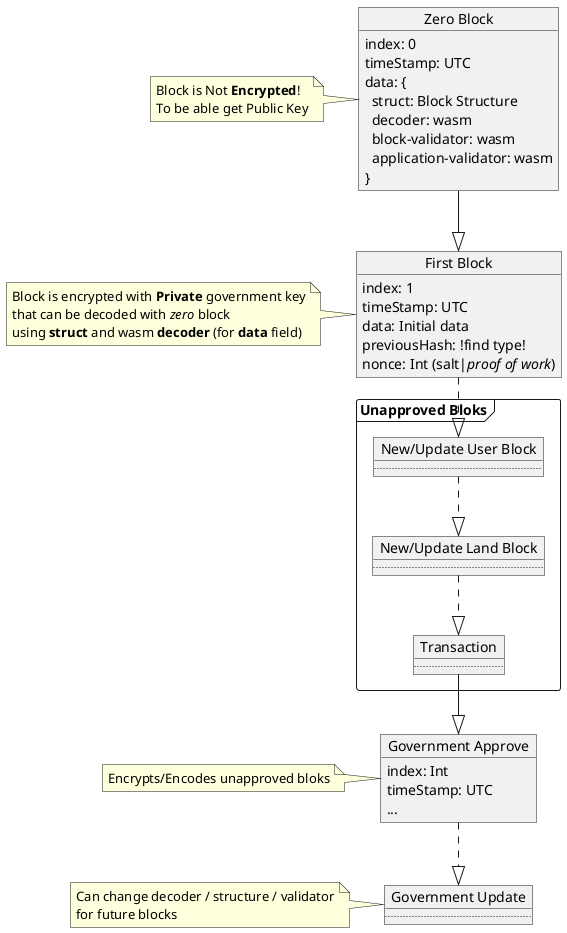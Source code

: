 @startuml Blockchain
' allow_mixing
' database "Blockchain" {

  object "Zero Block" as zero {
    index: 0
    timeStamp: UTC
    data: {\n  struct: Block Structure\n  decoder: wasm\n  block-validator: wasm\n  application-validator: wasm\n}
  }
  note left of zero: Block is Not **Encrypted**!\nTo be able get Public Key

  object "First Block" as first {
    index: 1
    timeStamp: UTC
    data: Initial data
    previousHash: !find type!
    nonce: Int (salt|//proof of work//)
  }
  note left of first: Block is encrypted with **Private** government key\nthat can be decoded with //zero// block\nusing **struct** and wasm **decoder** (for **data** field)
  frame "Unapproved Bloks" {

    object "New/Update User Block" as user {
      ..
    }
    object "New/Update Land Block" as land {
      ..
    }
    object "Transaction" as transaction {
      ..
    }
  }

  object "Government Approve" as approve {
    index: Int
    timeStamp: UTC
    ...
  }
  note left of approve: Encrypts/Encodes unapproved bloks


  object "Government Update" as update {
    ..
  }
  note left of  update: Can change decoder / structure / validator\nfor future blocks

  zero --|> first
  first ..|> user
  user ..|> land
  land ..|> transaction
  transaction --|> approve
  approve ..|> update

' }

@enduml